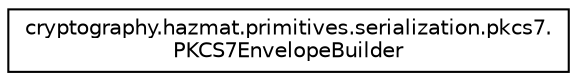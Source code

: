 digraph "Graphical Class Hierarchy"
{
 // LATEX_PDF_SIZE
  edge [fontname="Helvetica",fontsize="10",labelfontname="Helvetica",labelfontsize="10"];
  node [fontname="Helvetica",fontsize="10",shape=record];
  rankdir="LR";
  Node0 [label="cryptography.hazmat.primitives.serialization.pkcs7.\lPKCS7EnvelopeBuilder",height=0.2,width=0.4,color="black", fillcolor="white", style="filled",URL="$classcryptography_1_1hazmat_1_1primitives_1_1serialization_1_1pkcs7_1_1PKCS7EnvelopeBuilder.html",tooltip=" "];
}
